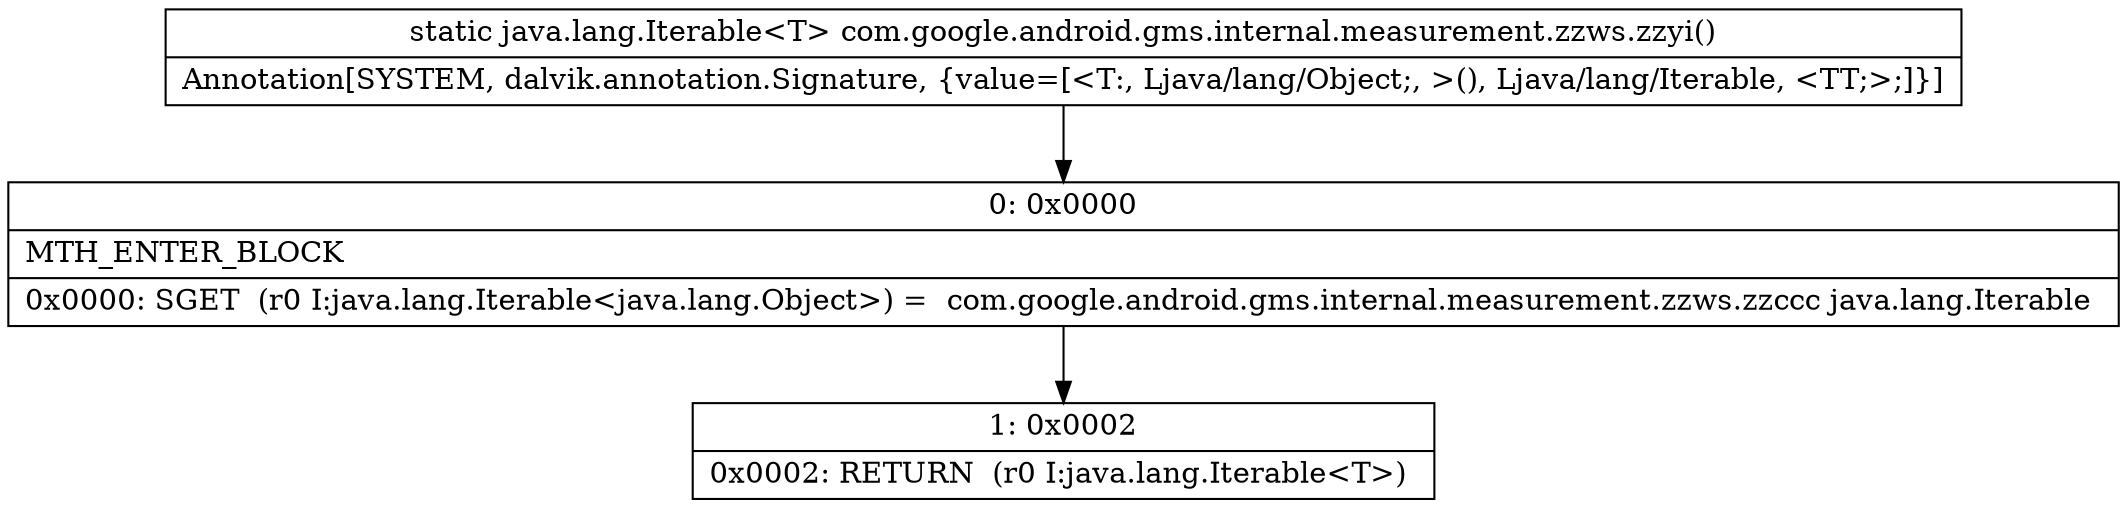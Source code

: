 digraph "CFG forcom.google.android.gms.internal.measurement.zzws.zzyi()Ljava\/lang\/Iterable;" {
Node_0 [shape=record,label="{0\:\ 0x0000|MTH_ENTER_BLOCK\l|0x0000: SGET  (r0 I:java.lang.Iterable\<java.lang.Object\>) =  com.google.android.gms.internal.measurement.zzws.zzccc java.lang.Iterable \l}"];
Node_1 [shape=record,label="{1\:\ 0x0002|0x0002: RETURN  (r0 I:java.lang.Iterable\<T\>) \l}"];
MethodNode[shape=record,label="{static java.lang.Iterable\<T\> com.google.android.gms.internal.measurement.zzws.zzyi()  | Annotation[SYSTEM, dalvik.annotation.Signature, \{value=[\<T:, Ljava\/lang\/Object;, \>(), Ljava\/lang\/Iterable, \<TT;\>;]\}]\l}"];
MethodNode -> Node_0;
Node_0 -> Node_1;
}

